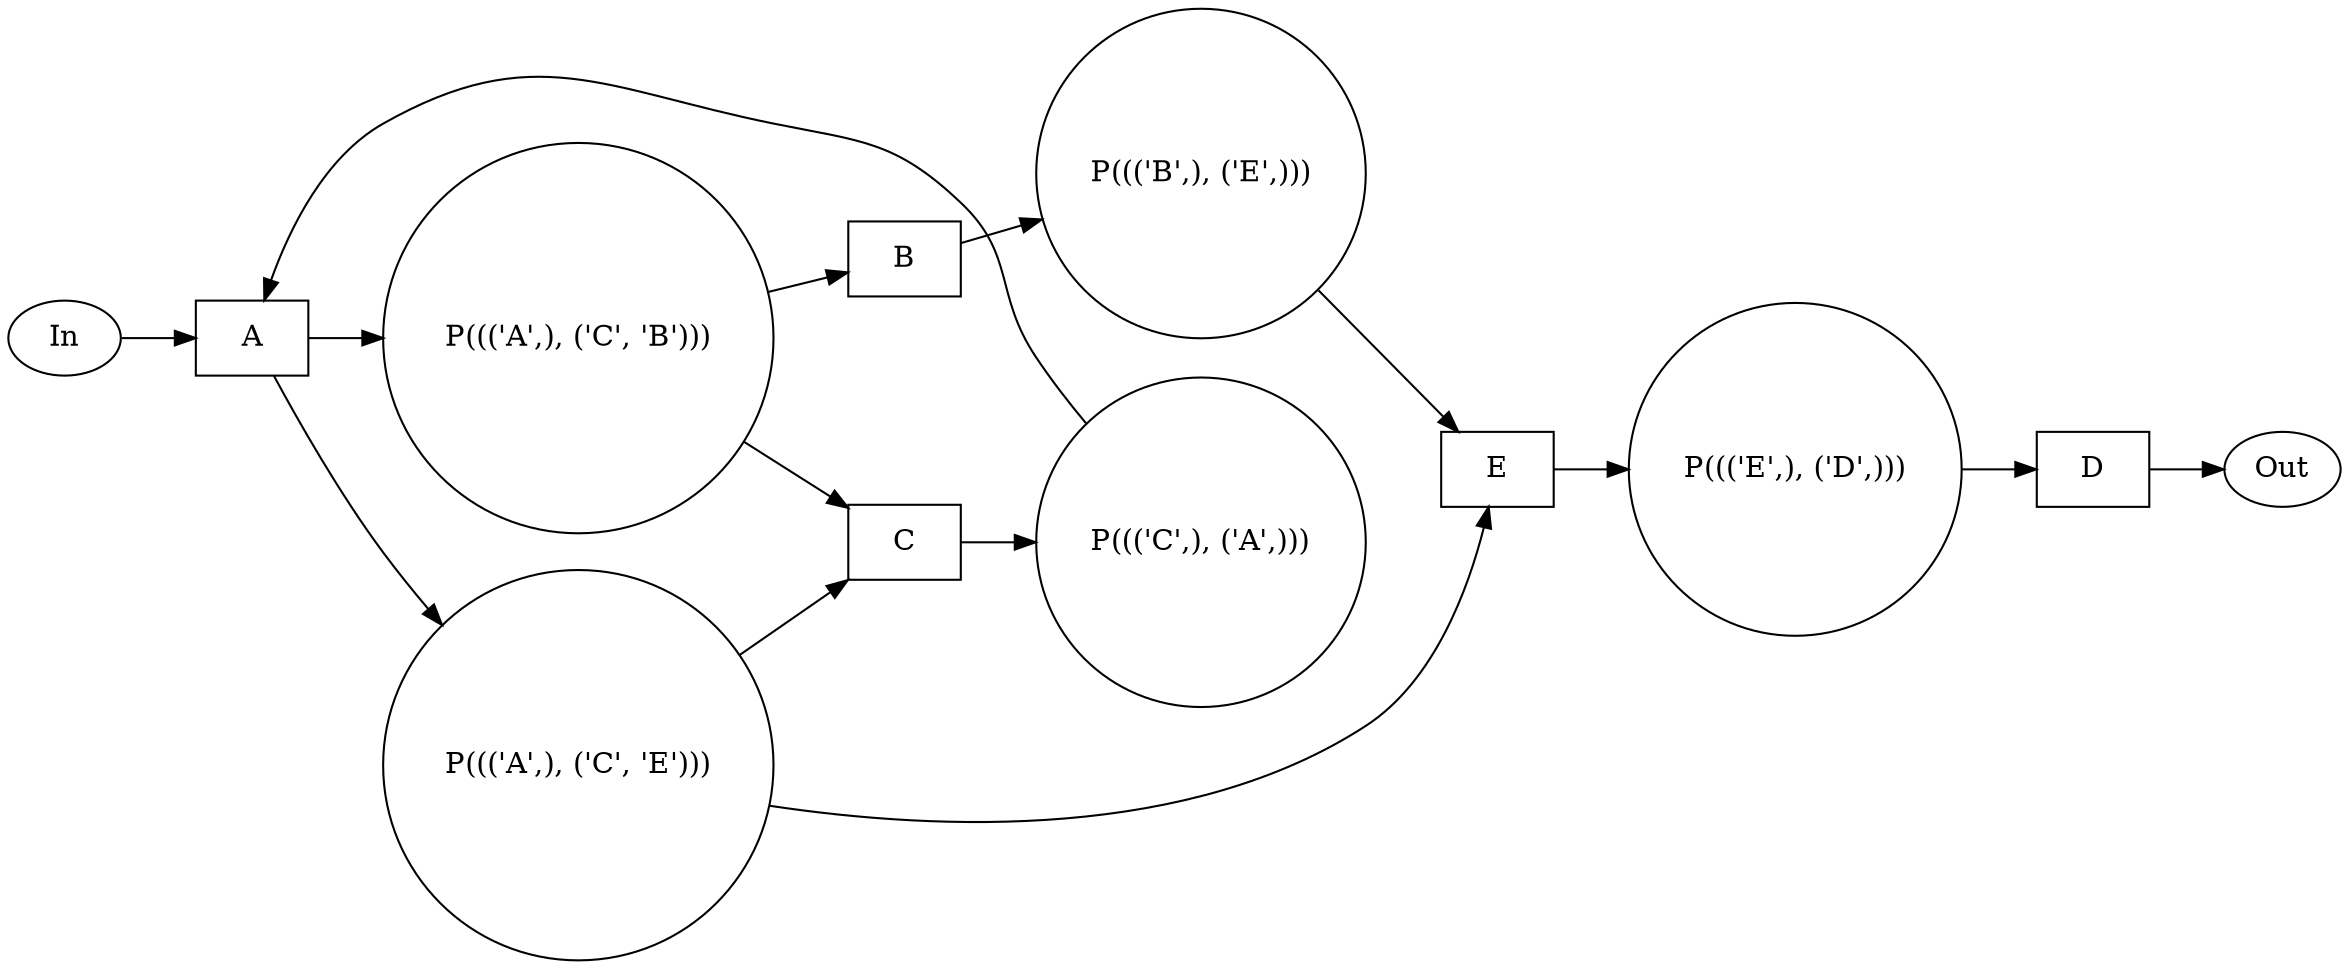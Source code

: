 digraph pn {
rankdir=LR;
"A" -> "P((('A',), ('C', 'E')))";
"A" [shape=box];
"P((('A',), ('C', 'E')))" [shape=circle];
"P((('A',), ('C', 'E')))" -> "C";
"C" [shape=box];
"P((('A',), ('C', 'E')))" -> "E";
"E" [shape=box];
"C" -> "P((('C',), ('A',)))";
"C" [shape=box];
"P((('C',), ('A',)))" [shape=circle];
"P((('C',), ('A',)))" -> "A";
"A" [shape=box];
"B" -> "P((('B',), ('E',)))";
"B" [shape=box];
"P((('B',), ('E',)))" [shape=circle];
"P((('B',), ('E',)))" -> "E";
"E" [shape=box];
"A" -> "P((('A',), ('C', 'B')))";
"A" [shape=box];
"P((('A',), ('C', 'B')))" [shape=circle];
"P((('A',), ('C', 'B')))" -> "C";
"C" [shape=box];
"P((('A',), ('C', 'B')))" -> "B";
"B" [shape=box];
"E" -> "P((('E',), ('D',)))";
"E" [shape=box];
"P((('E',), ('D',)))" [shape=circle];
"P((('E',), ('D',)))" -> "D";
"D" [shape=box];
In -> A
D -> Out
}
